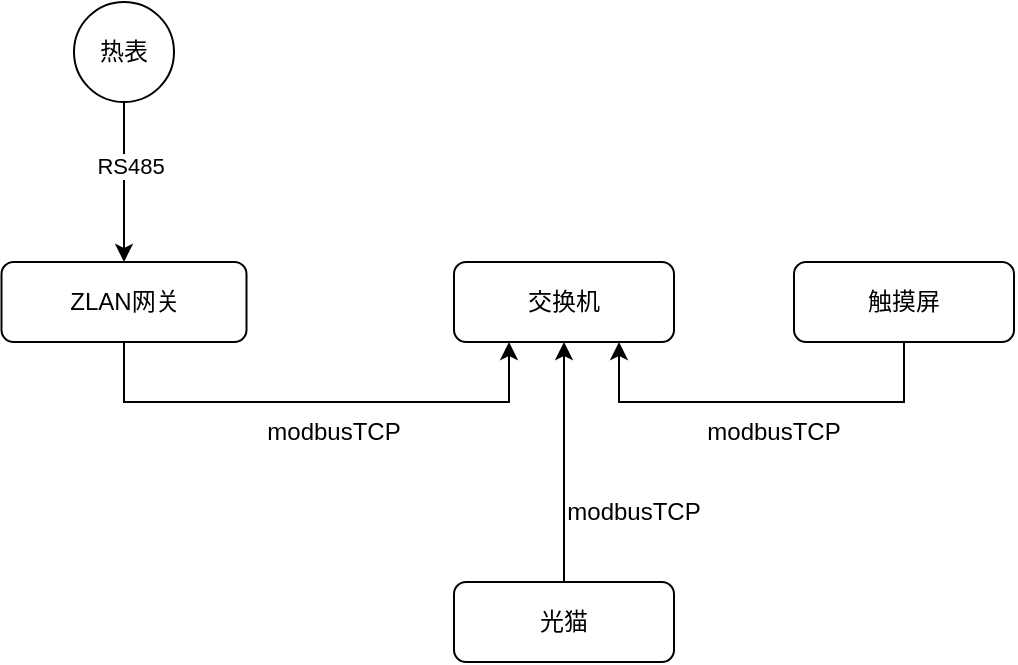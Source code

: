 <mxfile version="26.0.2">
  <diagram name="第 1 页" id="UXNwemoa6bD-jJilbAEa">
    <mxGraphModel dx="1434" dy="1907" grid="1" gridSize="10" guides="1" tooltips="1" connect="1" arrows="1" fold="1" page="1" pageScale="1" pageWidth="827" pageHeight="1169" math="0" shadow="0">
      <root>
        <mxCell id="0" />
        <mxCell id="1" parent="0" />
        <mxCell id="0xX-rMRD4ER32TFLuuvr-3" style="edgeStyle=orthogonalEdgeStyle;rounded=0;orthogonalLoop=1;jettySize=auto;html=1;exitX=0.5;exitY=1;exitDx=0;exitDy=0;entryX=0.5;entryY=0;entryDx=0;entryDy=0;" edge="1" parent="1" source="0xX-rMRD4ER32TFLuuvr-1" target="0xX-rMRD4ER32TFLuuvr-2">
          <mxGeometry relative="1" as="geometry" />
        </mxCell>
        <mxCell id="0xX-rMRD4ER32TFLuuvr-11" value="RS485" style="edgeLabel;html=1;align=center;verticalAlign=middle;resizable=0;points=[];" vertex="1" connectable="0" parent="0xX-rMRD4ER32TFLuuvr-3">
          <mxGeometry x="-0.2" y="3" relative="1" as="geometry">
            <mxPoint as="offset" />
          </mxGeometry>
        </mxCell>
        <mxCell id="0xX-rMRD4ER32TFLuuvr-1" value="热表" style="ellipse;whiteSpace=wrap;html=1;aspect=fixed;" vertex="1" parent="1">
          <mxGeometry x="300" y="-600" width="50" height="50" as="geometry" />
        </mxCell>
        <mxCell id="0xX-rMRD4ER32TFLuuvr-2" value="ZLAN网关" style="rounded=1;whiteSpace=wrap;html=1;" vertex="1" parent="1">
          <mxGeometry x="263.75" y="-470" width="122.5" height="40" as="geometry" />
        </mxCell>
        <mxCell id="0xX-rMRD4ER32TFLuuvr-4" value="交换机" style="rounded=1;whiteSpace=wrap;html=1;" vertex="1" parent="1">
          <mxGeometry x="490" y="-470" width="110" height="40" as="geometry" />
        </mxCell>
        <mxCell id="0xX-rMRD4ER32TFLuuvr-5" value="" style="endArrow=classic;html=1;rounded=0;edgeStyle=orthogonalEdgeStyle;exitX=0.5;exitY=1;exitDx=0;exitDy=0;entryX=0.25;entryY=1;entryDx=0;entryDy=0;" edge="1" parent="1" source="0xX-rMRD4ER32TFLuuvr-2" target="0xX-rMRD4ER32TFLuuvr-4">
          <mxGeometry width="50" height="50" relative="1" as="geometry">
            <mxPoint x="390" y="-330" as="sourcePoint" />
            <mxPoint x="440" y="-380" as="targetPoint" />
            <Array as="points">
              <mxPoint x="325" y="-400" />
              <mxPoint x="518" y="-400" />
            </Array>
          </mxGeometry>
        </mxCell>
        <mxCell id="0xX-rMRD4ER32TFLuuvr-6" value="触摸屏" style="rounded=1;whiteSpace=wrap;html=1;" vertex="1" parent="1">
          <mxGeometry x="660" y="-470" width="110" height="40" as="geometry" />
        </mxCell>
        <mxCell id="0xX-rMRD4ER32TFLuuvr-7" style="edgeStyle=orthogonalEdgeStyle;rounded=0;orthogonalLoop=1;jettySize=auto;html=1;exitX=0.5;exitY=1;exitDx=0;exitDy=0;entryX=0.75;entryY=1;entryDx=0;entryDy=0;" edge="1" parent="1" source="0xX-rMRD4ER32TFLuuvr-6" target="0xX-rMRD4ER32TFLuuvr-4">
          <mxGeometry relative="1" as="geometry">
            <Array as="points">
              <mxPoint x="715" y="-400" />
              <mxPoint x="573" y="-400" />
            </Array>
          </mxGeometry>
        </mxCell>
        <mxCell id="0xX-rMRD4ER32TFLuuvr-9" style="edgeStyle=orthogonalEdgeStyle;rounded=0;orthogonalLoop=1;jettySize=auto;html=1;exitX=0.5;exitY=0;exitDx=0;exitDy=0;entryX=0.5;entryY=1;entryDx=0;entryDy=0;" edge="1" parent="1" source="0xX-rMRD4ER32TFLuuvr-8" target="0xX-rMRD4ER32TFLuuvr-4">
          <mxGeometry relative="1" as="geometry" />
        </mxCell>
        <mxCell id="0xX-rMRD4ER32TFLuuvr-8" value="光猫" style="rounded=1;whiteSpace=wrap;html=1;" vertex="1" parent="1">
          <mxGeometry x="490" y="-310" width="110" height="40" as="geometry" />
        </mxCell>
        <mxCell id="0xX-rMRD4ER32TFLuuvr-10" value="modbusTCP" style="text;html=1;align=center;verticalAlign=middle;whiteSpace=wrap;rounded=0;" vertex="1" parent="1">
          <mxGeometry x="400" y="-400" width="60" height="30" as="geometry" />
        </mxCell>
        <mxCell id="0xX-rMRD4ER32TFLuuvr-12" value="modbusTCP" style="text;html=1;align=center;verticalAlign=middle;whiteSpace=wrap;rounded=0;" vertex="1" parent="1">
          <mxGeometry x="620" y="-400" width="60" height="30" as="geometry" />
        </mxCell>
        <mxCell id="0xX-rMRD4ER32TFLuuvr-13" value="modbusTCP" style="text;html=1;align=center;verticalAlign=middle;whiteSpace=wrap;rounded=0;" vertex="1" parent="1">
          <mxGeometry x="550" y="-360" width="60" height="30" as="geometry" />
        </mxCell>
      </root>
    </mxGraphModel>
  </diagram>
</mxfile>
